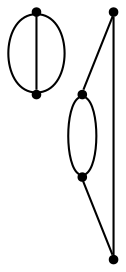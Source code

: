 graph {
  node [shape=point,comment="{\"directed\":false,\"doi\":\"10.1007/978-3-540-24595-7_34\",\"figure\":\"5 (2)\"}"]

  v0 [pos="736.605777616279,1396.4968787299267"]
  v1 [pos="736.6057776162792,1125.3333197699658"]
  v2 [pos="437.63661541606103,1372.3292138841423"]
  v3 [pos="380.9573298964389,1396.4968787299267"]
  v4 [pos="432.0814146529796,1155.2385436164013"]
  v5 [pos="380.9573298964389,1125.3333197699658"]

  v0 -- v1 [id="-1",pos="736.605777616279,1396.4968787299267 803.2910792151163,1334.7760942247185 803.2910792151163,1334.7760942247185 803.2910792151163,1334.7760942247185 824.4033793604651,1245.5926683213982 824.4033793604651,1245.5926683213982 824.4033793604651,1245.5926683213982 815.5141805959303,1157.5844234890415 815.5141805959303,1157.5844234890415 815.5141805959303,1157.5844234890415 736.6057776162792,1125.3333197699658 736.6057776162792,1125.3333197699658 736.6057776162792,1125.3333197699658"]
  v5 -- v3 [id="-5",pos="380.9573298964389,1125.3333197699658 310.9411700581395,1163.4552425808383 310.9411700581395,1163.4552425808383 310.9411700581395,1163.4552425808383 293.15453760901164,1213.9094458685986 293.15453760901164,1213.9094458685986 293.15453760901164,1213.9094458685986 293.15453760901164,1283.14683702257 293.15453760901164,1283.14683702257 293.15453760901164,1283.14683702257 313.16240461482556,1347.6843939887158 313.16240461482556,1347.6843939887158 313.16240461482556,1347.6843939887158 380.9573298964389,1396.4968787299267 380.9573298964389,1396.4968787299267 380.9573298964389,1396.4968787299267"]
  v0 -- v1 [id="-7",pos="736.605777616279,1396.4968787299267 736.6057776162792,1125.3333197699658 736.6057776162792,1125.3333197699658 736.6057776162792,1125.3333197699658"]
  v0 -- v1 [id="-8",pos="736.605777616279,1396.4968787299267 668.8077125726744,1361.7677476671013 668.8077125726744,1361.7677476671013 668.8077125726744,1361.7677476671013 645.4700763081395,1299.571906195747 645.4700763081395,1299.571906195747 645.4700763081395,1299.571906195747 652.1379451308139,1205.7011074490024 652.1379451308139,1205.7011074490024 652.1379451308139,1205.7011074490024 678.8137445494186,1151.717673407661 678.8137445494186,1151.717673407661 678.8137445494186,1151.717673407661 736.6057776162792,1125.3333197699658 736.6057776162792,1125.3333197699658 736.6057776162792,1125.3333197699658"]
  v3 -- v5 [id="-10",pos="380.9573298964389,1396.4968787299267 380.9573298964389,1125.3333197699658 380.9573298964389,1125.3333197699658 380.9573298964389,1125.3333197699658"]
  v5 -- v4 [id="-13",pos="380.9573298964389,1125.3333197699658 432.0814146529796,1155.2385436164013 432.0814146529796,1155.2385436164013 432.0814146529796,1155.2385436164013"]
  v2 -- v4 [id="-15",pos="437.63661541606103,1372.3292138841423 467.64530795784884,1298.4010484483513 467.64530795784884,1298.4010484483513 467.64530795784884,1298.4010484483513 467.64530795784884,1219.7802649603955 467.64530795784884,1219.7802649603955 467.64530795784884,1219.7802649603955 432.0814146529796,1155.2385436164013 432.0814146529796,1155.2385436164013 432.0814146529796,1155.2385436164013"]
  v2 -- v3 [id="-16",pos="437.63661541606103,1372.3292138841423 380.9573298964389,1396.4968787299267 380.9573298964389,1396.4968787299267 380.9573298964389,1396.4968787299267"]
}